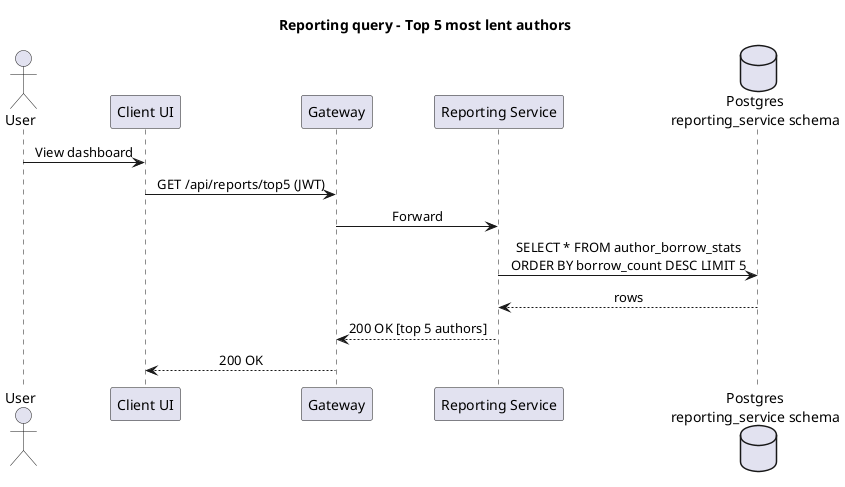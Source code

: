 @startuml reporting-sequence
title Reporting query – Top 5 most lent authors

skinparam backgroundColor #ffffff
skinparam sequenceMessageAlign center
skinparam responseMessageBelowArrow true
skinparam shadowing false

actor User as user
participant "Client UI" as client
participant "Gateway" as gw
participant "Reporting Service" as reporting
database "Postgres\nreporting_service schema" as db

user -> client : View dashboard
client -> gw : GET /api/reports/top5 (JWT)
gw -> reporting : Forward
reporting -> db : SELECT * FROM author_borrow_stats\nORDER BY borrow_count DESC LIMIT 5
db --> reporting : rows
reporting --> gw : 200 OK [top 5 authors]
gw --> client : 200 OK

@enduml
